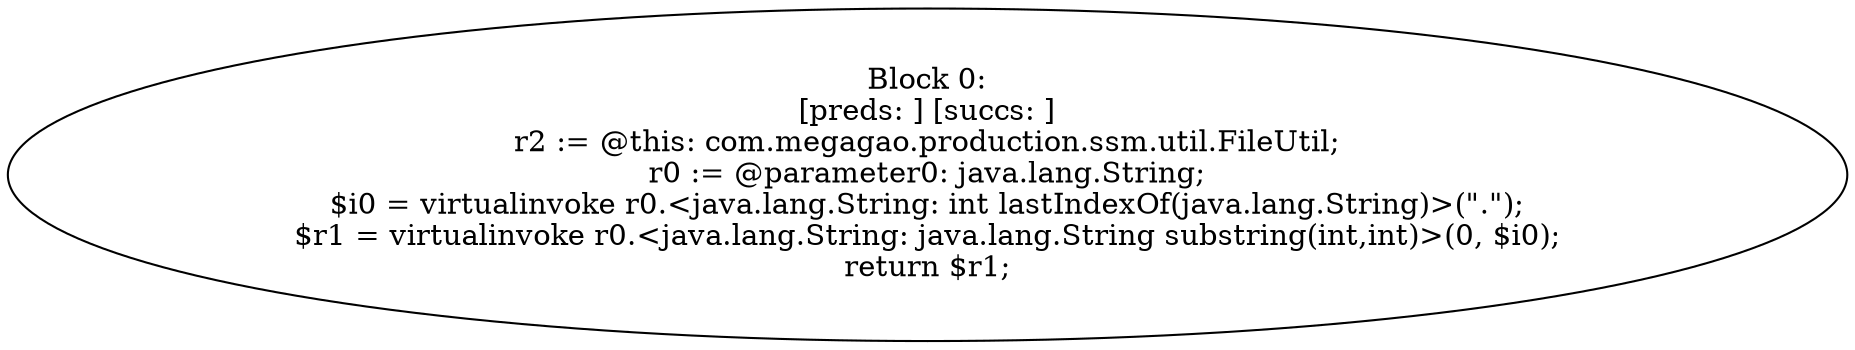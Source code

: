 digraph "unitGraph" {
    "Block 0:
[preds: ] [succs: ]
r2 := @this: com.megagao.production.ssm.util.FileUtil;
r0 := @parameter0: java.lang.String;
$i0 = virtualinvoke r0.<java.lang.String: int lastIndexOf(java.lang.String)>(\".\");
$r1 = virtualinvoke r0.<java.lang.String: java.lang.String substring(int,int)>(0, $i0);
return $r1;
"
}
